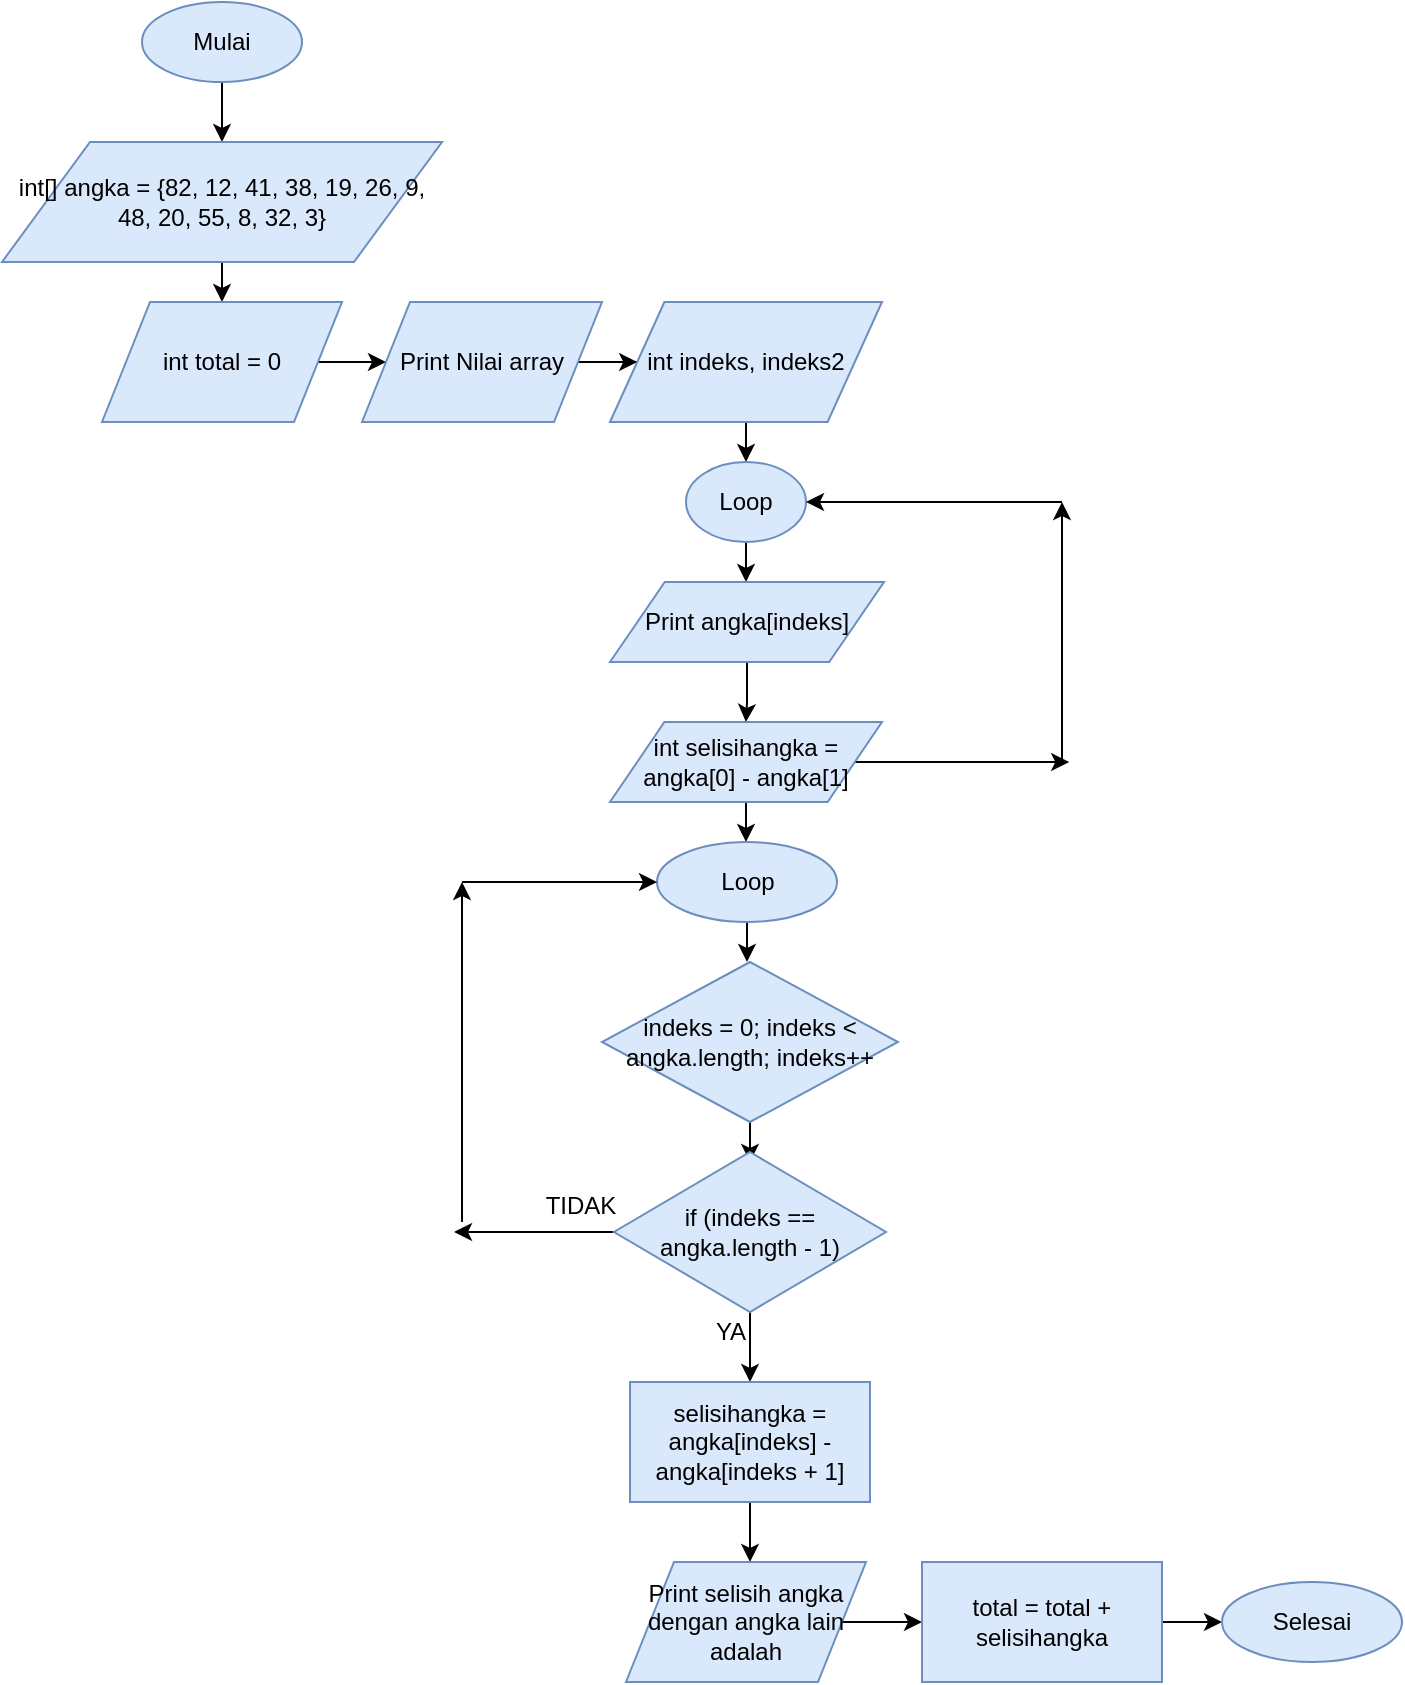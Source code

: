 <mxfile version="13.0.7" type="device"><diagram id="lJ1djT1-SHHOUndvDD7j" name="Page-1"><mxGraphModel dx="868" dy="534" grid="1" gridSize="10" guides="1" tooltips="1" connect="1" arrows="1" fold="1" page="1" pageScale="1" pageWidth="827" pageHeight="1169" math="0" shadow="0"><root><mxCell id="0"/><mxCell id="1" parent="0"/><mxCell id="iZLvVWEpsY2MocmBaf0Y-3" value="" style="edgeStyle=orthogonalEdgeStyle;rounded=0;orthogonalLoop=1;jettySize=auto;html=1;" edge="1" parent="1" source="iZLvVWEpsY2MocmBaf0Y-1"><mxGeometry relative="1" as="geometry"><mxPoint x="160" y="80" as="targetPoint"/></mxGeometry></mxCell><mxCell id="iZLvVWEpsY2MocmBaf0Y-1" value="Mulai" style="ellipse;whiteSpace=wrap;html=1;fillColor=#dae8fc;strokeColor=#6c8ebf;" vertex="1" parent="1"><mxGeometry x="120" y="10" width="80" height="40" as="geometry"/></mxCell><mxCell id="iZLvVWEpsY2MocmBaf0Y-6" value="" style="edgeStyle=orthogonalEdgeStyle;rounded=0;orthogonalLoop=1;jettySize=auto;html=1;" edge="1" parent="1" source="iZLvVWEpsY2MocmBaf0Y-4"><mxGeometry relative="1" as="geometry"><mxPoint x="160" y="160" as="targetPoint"/></mxGeometry></mxCell><mxCell id="iZLvVWEpsY2MocmBaf0Y-4" value="int[] angka = {82, 12, 41, 38, 19, 26, 9, 48, 20, 55, 8, 32, 3}" style="shape=parallelogram;perimeter=parallelogramPerimeter;whiteSpace=wrap;html=1;fillColor=#dae8fc;strokeColor=#6c8ebf;" vertex="1" parent="1"><mxGeometry x="50" y="80" width="220" height="60" as="geometry"/></mxCell><mxCell id="iZLvVWEpsY2MocmBaf0Y-9" value="" style="edgeStyle=orthogonalEdgeStyle;rounded=0;orthogonalLoop=1;jettySize=auto;html=1;" edge="1" parent="1" source="iZLvVWEpsY2MocmBaf0Y-7" target="iZLvVWEpsY2MocmBaf0Y-8"><mxGeometry relative="1" as="geometry"/></mxCell><mxCell id="iZLvVWEpsY2MocmBaf0Y-7" value="int total = 0" style="shape=parallelogram;perimeter=parallelogramPerimeter;whiteSpace=wrap;html=1;fillColor=#dae8fc;strokeColor=#6c8ebf;" vertex="1" parent="1"><mxGeometry x="100" y="160" width="120" height="60" as="geometry"/></mxCell><mxCell id="iZLvVWEpsY2MocmBaf0Y-13" value="" style="edgeStyle=orthogonalEdgeStyle;rounded=0;orthogonalLoop=1;jettySize=auto;html=1;" edge="1" parent="1" source="iZLvVWEpsY2MocmBaf0Y-8" target="iZLvVWEpsY2MocmBaf0Y-12"><mxGeometry relative="1" as="geometry"/></mxCell><mxCell id="iZLvVWEpsY2MocmBaf0Y-8" value="Print Nilai array" style="shape=parallelogram;perimeter=parallelogramPerimeter;whiteSpace=wrap;html=1;fillColor=#dae8fc;strokeColor=#6c8ebf;" vertex="1" parent="1"><mxGeometry x="230" y="160" width="120" height="60" as="geometry"/></mxCell><mxCell id="iZLvVWEpsY2MocmBaf0Y-15" value="" style="edgeStyle=orthogonalEdgeStyle;rounded=0;orthogonalLoop=1;jettySize=auto;html=1;" edge="1" parent="1" source="iZLvVWEpsY2MocmBaf0Y-12"><mxGeometry relative="1" as="geometry"><mxPoint x="422" y="240" as="targetPoint"/></mxGeometry></mxCell><mxCell id="iZLvVWEpsY2MocmBaf0Y-12" value="int indeks, indeks2" style="shape=parallelogram;perimeter=parallelogramPerimeter;whiteSpace=wrap;html=1;fillColor=#dae8fc;strokeColor=#6c8ebf;" vertex="1" parent="1"><mxGeometry x="354" y="160" width="136" height="60" as="geometry"/></mxCell><mxCell id="iZLvVWEpsY2MocmBaf0Y-18" value="" style="edgeStyle=orthogonalEdgeStyle;rounded=0;orthogonalLoop=1;jettySize=auto;html=1;" edge="1" parent="1" source="iZLvVWEpsY2MocmBaf0Y-16"><mxGeometry relative="1" as="geometry"><mxPoint x="422" y="300" as="targetPoint"/></mxGeometry></mxCell><mxCell id="iZLvVWEpsY2MocmBaf0Y-16" value="Loop" style="ellipse;whiteSpace=wrap;html=1;fillColor=#dae8fc;strokeColor=#6c8ebf;" vertex="1" parent="1"><mxGeometry x="392" y="240" width="60" height="40" as="geometry"/></mxCell><mxCell id="iZLvVWEpsY2MocmBaf0Y-21" value="" style="edgeStyle=orthogonalEdgeStyle;rounded=0;orthogonalLoop=1;jettySize=auto;html=1;" edge="1" parent="1" source="iZLvVWEpsY2MocmBaf0Y-19" target="iZLvVWEpsY2MocmBaf0Y-20"><mxGeometry relative="1" as="geometry"/></mxCell><mxCell id="iZLvVWEpsY2MocmBaf0Y-19" value="Print angka[indeks]" style="shape=parallelogram;perimeter=parallelogramPerimeter;whiteSpace=wrap;html=1;fillColor=#dae8fc;strokeColor=#6c8ebf;" vertex="1" parent="1"><mxGeometry x="354" y="300" width="137" height="40" as="geometry"/></mxCell><mxCell id="iZLvVWEpsY2MocmBaf0Y-23" value="" style="edgeStyle=orthogonalEdgeStyle;rounded=0;orthogonalLoop=1;jettySize=auto;html=1;" edge="1" parent="1" source="iZLvVWEpsY2MocmBaf0Y-20"><mxGeometry relative="1" as="geometry"><mxPoint x="422" y="430" as="targetPoint"/></mxGeometry></mxCell><mxCell id="iZLvVWEpsY2MocmBaf0Y-26" value="" style="edgeStyle=orthogonalEdgeStyle;rounded=0;orthogonalLoop=1;jettySize=auto;html=1;" edge="1" parent="1" source="iZLvVWEpsY2MocmBaf0Y-20"><mxGeometry relative="1" as="geometry"><mxPoint x="583.6" y="390" as="targetPoint"/></mxGeometry></mxCell><mxCell id="iZLvVWEpsY2MocmBaf0Y-20" value="int selisihangka = angka[0] - angka[1]" style="shape=parallelogram;perimeter=parallelogramPerimeter;whiteSpace=wrap;html=1;fillColor=#dae8fc;strokeColor=#6c8ebf;" vertex="1" parent="1"><mxGeometry x="354" y="370" width="136" height="40" as="geometry"/></mxCell><mxCell id="iZLvVWEpsY2MocmBaf0Y-30" value="" style="edgeStyle=orthogonalEdgeStyle;rounded=0;orthogonalLoop=1;jettySize=auto;html=1;" edge="1" parent="1" source="iZLvVWEpsY2MocmBaf0Y-24"><mxGeometry relative="1" as="geometry"><mxPoint x="422.5" y="490" as="targetPoint"/></mxGeometry></mxCell><mxCell id="iZLvVWEpsY2MocmBaf0Y-24" value="Loop" style="ellipse;whiteSpace=wrap;html=1;fillColor=#dae8fc;strokeColor=#6c8ebf;" vertex="1" parent="1"><mxGeometry x="377.5" y="430" width="90" height="40" as="geometry"/></mxCell><mxCell id="iZLvVWEpsY2MocmBaf0Y-27" value="" style="endArrow=classic;html=1;" edge="1" parent="1"><mxGeometry width="50" height="50" relative="1" as="geometry"><mxPoint x="580" y="390" as="sourcePoint"/><mxPoint x="580" y="260" as="targetPoint"/></mxGeometry></mxCell><mxCell id="iZLvVWEpsY2MocmBaf0Y-28" value="" style="endArrow=classic;html=1;entryX=1;entryY=0.5;entryDx=0;entryDy=0;" edge="1" parent="1" target="iZLvVWEpsY2MocmBaf0Y-16"><mxGeometry width="50" height="50" relative="1" as="geometry"><mxPoint x="580" y="260" as="sourcePoint"/><mxPoint x="630" y="210" as="targetPoint"/></mxGeometry></mxCell><mxCell id="iZLvVWEpsY2MocmBaf0Y-33" value="" style="edgeStyle=orthogonalEdgeStyle;rounded=0;orthogonalLoop=1;jettySize=auto;html=1;" edge="1" parent="1" source="iZLvVWEpsY2MocmBaf0Y-31"><mxGeometry relative="1" as="geometry"><mxPoint x="424" y="590" as="targetPoint"/></mxGeometry></mxCell><mxCell id="iZLvVWEpsY2MocmBaf0Y-31" value="indeks = 0; indeks &amp;lt; angka.length; indeks++" style="rhombus;whiteSpace=wrap;html=1;fillColor=#dae8fc;strokeColor=#6c8ebf;" vertex="1" parent="1"><mxGeometry x="350" y="490" width="148" height="80" as="geometry"/></mxCell><mxCell id="iZLvVWEpsY2MocmBaf0Y-36" value="" style="edgeStyle=orthogonalEdgeStyle;rounded=0;orthogonalLoop=1;jettySize=auto;html=1;" edge="1" parent="1" source="iZLvVWEpsY2MocmBaf0Y-34"><mxGeometry relative="1" as="geometry"><mxPoint x="276" y="625" as="targetPoint"/></mxGeometry></mxCell><mxCell id="iZLvVWEpsY2MocmBaf0Y-38" value="" style="edgeStyle=orthogonalEdgeStyle;rounded=0;orthogonalLoop=1;jettySize=auto;html=1;" edge="1" parent="1" source="iZLvVWEpsY2MocmBaf0Y-34"><mxGeometry relative="1" as="geometry"><mxPoint x="424" y="700" as="targetPoint"/></mxGeometry></mxCell><mxCell id="iZLvVWEpsY2MocmBaf0Y-34" value="if (indeks == angka.length - 1)" style="rhombus;whiteSpace=wrap;html=1;fillColor=#dae8fc;strokeColor=#6c8ebf;" vertex="1" parent="1"><mxGeometry x="356" y="585" width="136" height="80" as="geometry"/></mxCell><mxCell id="iZLvVWEpsY2MocmBaf0Y-47" value="" style="edgeStyle=orthogonalEdgeStyle;rounded=0;orthogonalLoop=1;jettySize=auto;html=1;" edge="1" parent="1" source="iZLvVWEpsY2MocmBaf0Y-40"><mxGeometry relative="1" as="geometry"><mxPoint x="424" y="790" as="targetPoint"/></mxGeometry></mxCell><mxCell id="iZLvVWEpsY2MocmBaf0Y-40" value="selisihangka = angka[indeks] - angka[indeks + 1]" style="rounded=0;whiteSpace=wrap;html=1;fillColor=#dae8fc;strokeColor=#6c8ebf;" vertex="1" parent="1"><mxGeometry x="364" y="700" width="120" height="60" as="geometry"/></mxCell><mxCell id="iZLvVWEpsY2MocmBaf0Y-41" value="" style="endArrow=classic;html=1;" edge="1" parent="1"><mxGeometry width="50" height="50" relative="1" as="geometry"><mxPoint x="280" y="620" as="sourcePoint"/><mxPoint x="280" y="450" as="targetPoint"/></mxGeometry></mxCell><mxCell id="iZLvVWEpsY2MocmBaf0Y-42" value="" style="endArrow=classic;html=1;entryX=0;entryY=0.5;entryDx=0;entryDy=0;" edge="1" parent="1" target="iZLvVWEpsY2MocmBaf0Y-24"><mxGeometry width="50" height="50" relative="1" as="geometry"><mxPoint x="280" y="450" as="sourcePoint"/><mxPoint x="330" y="400" as="targetPoint"/></mxGeometry></mxCell><mxCell id="iZLvVWEpsY2MocmBaf0Y-43" value="TIDAK" style="text;html=1;align=center;verticalAlign=middle;resizable=0;points=[];autosize=1;" vertex="1" parent="1"><mxGeometry x="314" y="602" width="50" height="20" as="geometry"/></mxCell><mxCell id="iZLvVWEpsY2MocmBaf0Y-44" value="YA" style="text;html=1;align=center;verticalAlign=middle;resizable=0;points=[];autosize=1;" vertex="1" parent="1"><mxGeometry x="399" y="665" width="30" height="20" as="geometry"/></mxCell><mxCell id="iZLvVWEpsY2MocmBaf0Y-50" value="" style="edgeStyle=orthogonalEdgeStyle;rounded=0;orthogonalLoop=1;jettySize=auto;html=1;" edge="1" parent="1" source="iZLvVWEpsY2MocmBaf0Y-45"><mxGeometry relative="1" as="geometry"><mxPoint x="510" y="820" as="targetPoint"/></mxGeometry></mxCell><mxCell id="iZLvVWEpsY2MocmBaf0Y-45" value="Print selisih angka dengan angka lain adalah" style="shape=parallelogram;perimeter=parallelogramPerimeter;whiteSpace=wrap;html=1;fillColor=#dae8fc;strokeColor=#6c8ebf;" vertex="1" parent="1"><mxGeometry x="362" y="790" width="120" height="60" as="geometry"/></mxCell><mxCell id="iZLvVWEpsY2MocmBaf0Y-52" value="" style="edgeStyle=orthogonalEdgeStyle;rounded=0;orthogonalLoop=1;jettySize=auto;html=1;" edge="1" parent="1" source="iZLvVWEpsY2MocmBaf0Y-48"><mxGeometry relative="1" as="geometry"><mxPoint x="660" y="820" as="targetPoint"/></mxGeometry></mxCell><mxCell id="iZLvVWEpsY2MocmBaf0Y-48" value="total = total + selisihangka" style="rounded=0;whiteSpace=wrap;html=1;fillColor=#dae8fc;strokeColor=#6c8ebf;" vertex="1" parent="1"><mxGeometry x="510" y="790" width="120" height="60" as="geometry"/></mxCell><mxCell id="iZLvVWEpsY2MocmBaf0Y-53" value="Selesai" style="ellipse;whiteSpace=wrap;html=1;fillColor=#dae8fc;strokeColor=#6c8ebf;" vertex="1" parent="1"><mxGeometry x="660" y="800" width="90" height="40" as="geometry"/></mxCell></root></mxGraphModel></diagram></mxfile>